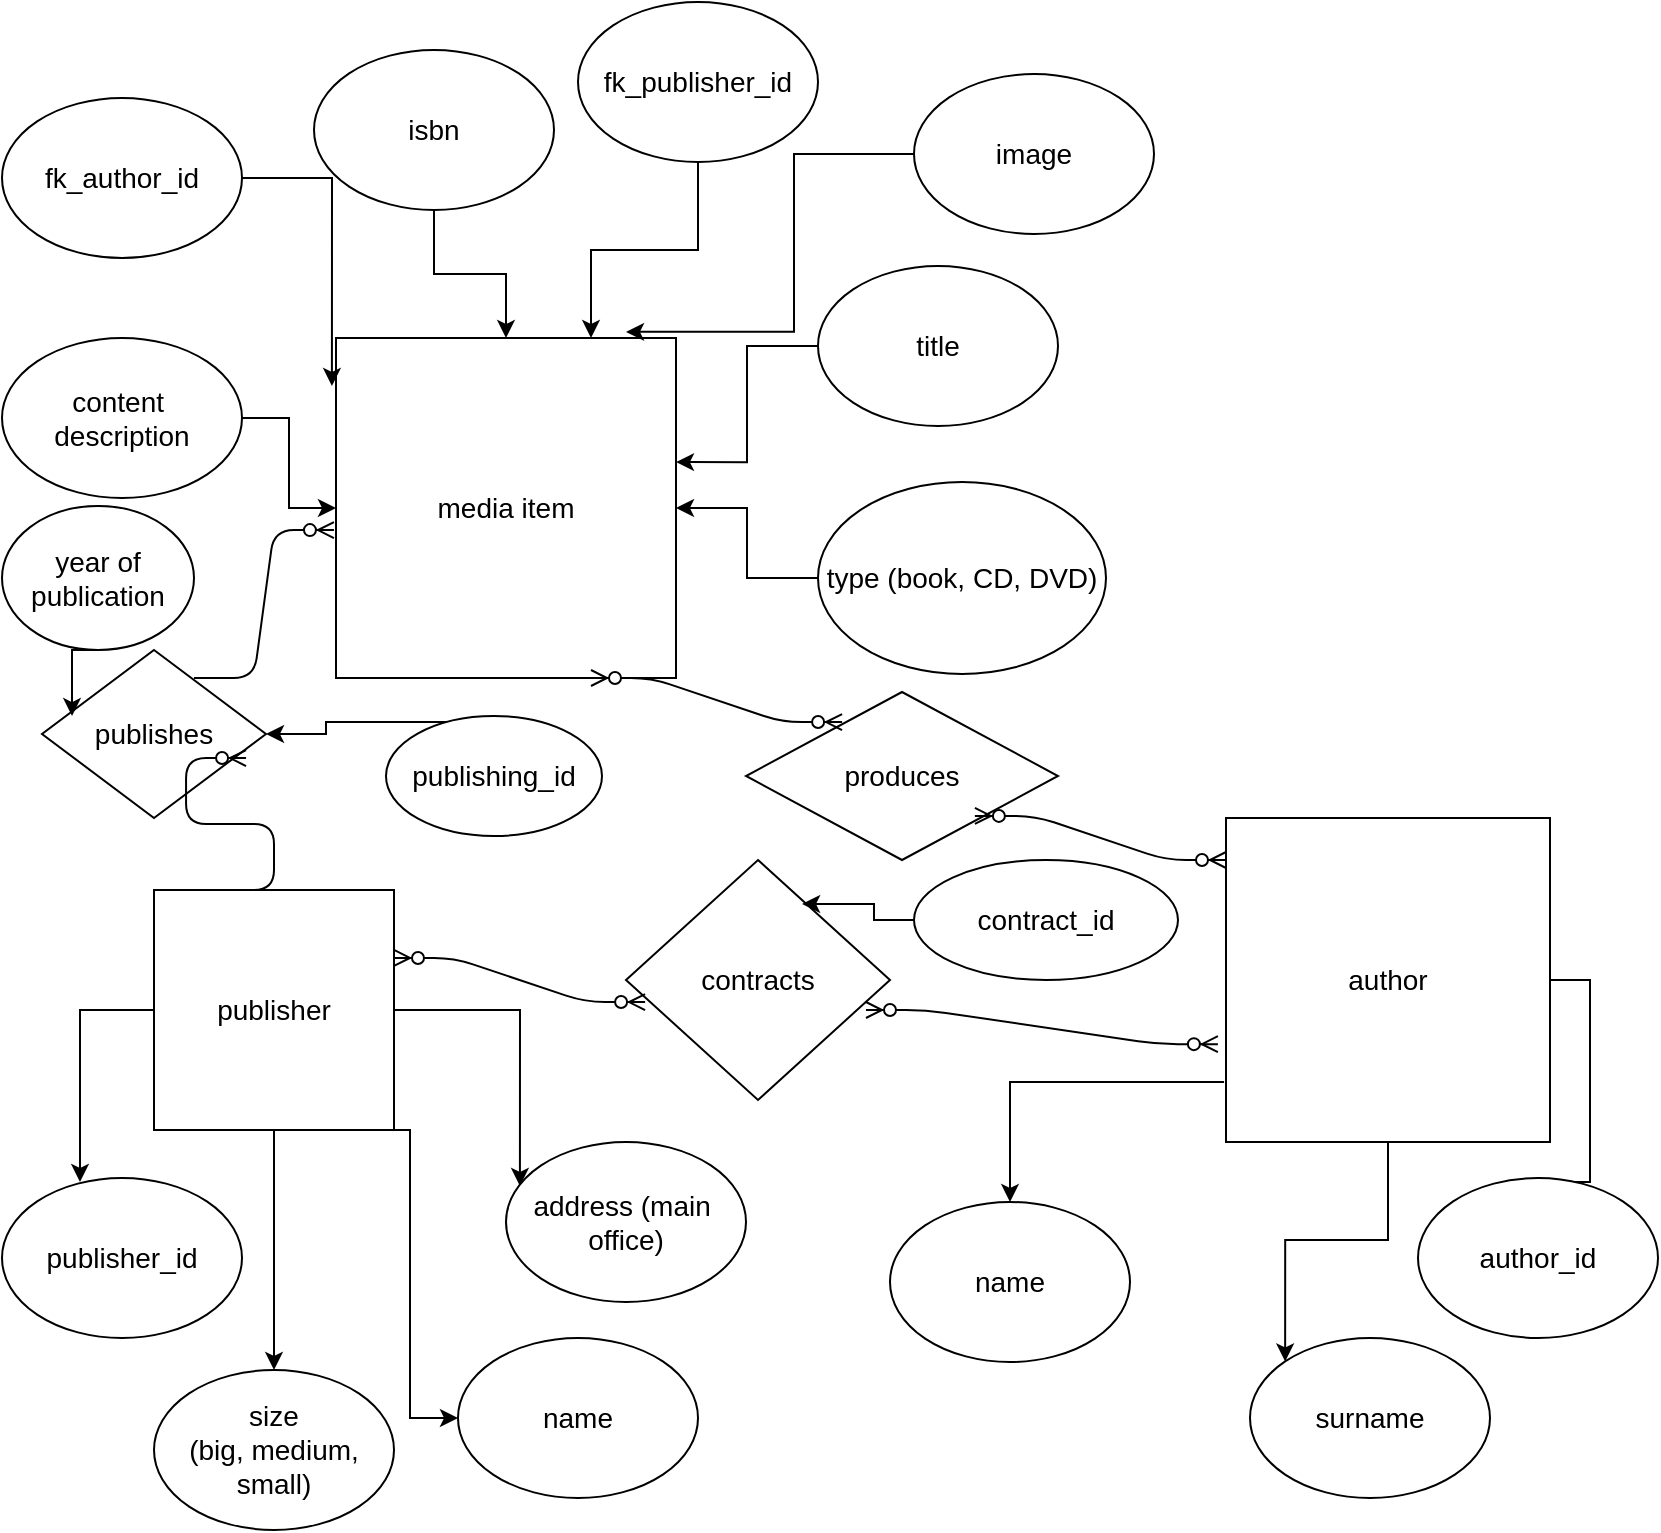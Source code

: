 <mxfile version="13.4.6" type="device"><diagram id="R2lEEEUBdFMjLlhIrx00" name="Page-1"><mxGraphModel dx="868" dy="492" grid="1" gridSize="12" guides="1" tooltips="1" connect="1" arrows="1" fold="1" page="1" pageScale="1" pageWidth="850" pageHeight="1100" math="0" shadow="0" extFonts="Permanent Marker^https://fonts.googleapis.com/css?family=Permanent+Marker"><root><mxCell id="0"/><mxCell id="1" parent="0"/><mxCell id="MElUdl5TMgQCZznI5CRr-1" value="media item" style="whiteSpace=wrap;html=1;aspect=fixed;fontSize=14;" parent="1" vertex="1"><mxGeometry x="179" y="180" width="170" height="170" as="geometry"/></mxCell><mxCell id="MElUdl5TMgQCZznI5CRr-36" style="edgeStyle=orthogonalEdgeStyle;rounded=0;orthogonalLoop=1;jettySize=auto;html=1;entryX=1;entryY=0.365;entryDx=0;entryDy=0;entryPerimeter=0;fontSize=14;" parent="1" source="MElUdl5TMgQCZznI5CRr-2" target="MElUdl5TMgQCZznI5CRr-1" edge="1"><mxGeometry relative="1" as="geometry"/></mxCell><mxCell id="MElUdl5TMgQCZznI5CRr-2" value="title" style="ellipse;whiteSpace=wrap;html=1;fontSize=14;" parent="1" vertex="1"><mxGeometry x="420" y="144" width="120" height="80" as="geometry"/></mxCell><mxCell id="MElUdl5TMgQCZznI5CRr-35" style="edgeStyle=orthogonalEdgeStyle;rounded=0;orthogonalLoop=1;jettySize=auto;html=1;entryX=0.853;entryY=-0.018;entryDx=0;entryDy=0;entryPerimeter=0;fontSize=14;" parent="1" source="MElUdl5TMgQCZznI5CRr-3" target="MElUdl5TMgQCZznI5CRr-1" edge="1"><mxGeometry relative="1" as="geometry"><Array as="points"><mxPoint x="408" y="88"/><mxPoint x="408" y="177"/></Array></mxGeometry></mxCell><mxCell id="MElUdl5TMgQCZznI5CRr-3" value="image" style="ellipse;whiteSpace=wrap;html=1;fontSize=14;" parent="1" vertex="1"><mxGeometry x="468" y="48" width="120" height="80" as="geometry"/></mxCell><mxCell id="MElUdl5TMgQCZznI5CRr-34" style="edgeStyle=orthogonalEdgeStyle;rounded=0;orthogonalLoop=1;jettySize=auto;html=1;fontSize=14;" parent="1" source="MElUdl5TMgQCZznI5CRr-4" target="MElUdl5TMgQCZznI5CRr-1" edge="1"><mxGeometry relative="1" as="geometry"/></mxCell><mxCell id="MElUdl5TMgQCZznI5CRr-4" value="isbn" style="ellipse;whiteSpace=wrap;html=1;fontSize=14;" parent="1" vertex="1"><mxGeometry x="168" y="36" width="120" height="80" as="geometry"/></mxCell><mxCell id="MElUdl5TMgQCZznI5CRr-33" style="edgeStyle=orthogonalEdgeStyle;rounded=0;orthogonalLoop=1;jettySize=auto;html=1;fontSize=14;entryX=-0.012;entryY=0.141;entryDx=0;entryDy=0;entryPerimeter=0;" parent="1" source="MElUdl5TMgQCZznI5CRr-5" target="MElUdl5TMgQCZznI5CRr-1" edge="1"><mxGeometry relative="1" as="geometry"><mxPoint x="168" y="204" as="targetPoint"/></mxGeometry></mxCell><mxCell id="MElUdl5TMgQCZznI5CRr-5" value="fk_author_id" style="ellipse;whiteSpace=wrap;html=1;fontSize=14;" parent="1" vertex="1"><mxGeometry x="12" y="60" width="120" height="80" as="geometry"/></mxCell><mxCell id="MElUdl5TMgQCZznI5CRr-45" style="edgeStyle=orthogonalEdgeStyle;rounded=0;orthogonalLoop=1;jettySize=auto;html=1;entryX=0;entryY=0;entryDx=0;entryDy=0;fontSize=14;" parent="1" source="MElUdl5TMgQCZznI5CRr-6" target="MElUdl5TMgQCZznI5CRr-23" edge="1"><mxGeometry relative="1" as="geometry"/></mxCell><mxCell id="MElUdl5TMgQCZznI5CRr-46" style="edgeStyle=orthogonalEdgeStyle;rounded=0;orthogonalLoop=1;jettySize=auto;html=1;fontSize=14;exitX=1;exitY=0.5;exitDx=0;exitDy=0;" parent="1" source="MElUdl5TMgQCZznI5CRr-6" target="MElUdl5TMgQCZznI5CRr-7" edge="1"><mxGeometry relative="1" as="geometry"><mxPoint x="840" y="576" as="targetPoint"/></mxGeometry></mxCell><mxCell id="MElUdl5TMgQCZznI5CRr-48" style="edgeStyle=orthogonalEdgeStyle;rounded=0;orthogonalLoop=1;jettySize=auto;html=1;fontSize=14;exitX=-0.006;exitY=0.815;exitDx=0;exitDy=0;exitPerimeter=0;entryX=0.5;entryY=0;entryDx=0;entryDy=0;" parent="1" source="MElUdl5TMgQCZznI5CRr-6" target="MElUdl5TMgQCZznI5CRr-8" edge="1"><mxGeometry relative="1" as="geometry"/></mxCell><mxCell id="MElUdl5TMgQCZznI5CRr-6" value="author" style="whiteSpace=wrap;html=1;aspect=fixed;fontSize=14;" parent="1" vertex="1"><mxGeometry x="624" y="420" width="162" height="162" as="geometry"/></mxCell><mxCell id="MElUdl5TMgQCZznI5CRr-7" value="author_id" style="ellipse;whiteSpace=wrap;html=1;fontSize=14;" parent="1" vertex="1"><mxGeometry x="720" y="600" width="120" height="80" as="geometry"/></mxCell><mxCell id="MElUdl5TMgQCZznI5CRr-8" value="name" style="ellipse;whiteSpace=wrap;html=1;fontSize=14;" parent="1" vertex="1"><mxGeometry x="456" y="612" width="120" height="80" as="geometry"/></mxCell><mxCell id="MElUdl5TMgQCZznI5CRr-41" style="edgeStyle=orthogonalEdgeStyle;rounded=0;orthogonalLoop=1;jettySize=auto;html=1;entryX=0.5;entryY=0;entryDx=0;entryDy=0;fontSize=14;" parent="1" source="MElUdl5TMgQCZznI5CRr-9" target="MElUdl5TMgQCZznI5CRr-29" edge="1"><mxGeometry relative="1" as="geometry"/></mxCell><mxCell id="MElUdl5TMgQCZznI5CRr-42" style="edgeStyle=orthogonalEdgeStyle;rounded=0;orthogonalLoop=1;jettySize=auto;html=1;entryX=0.325;entryY=0.025;entryDx=0;entryDy=0;entryPerimeter=0;fontSize=14;exitX=0;exitY=0.5;exitDx=0;exitDy=0;" parent="1" source="MElUdl5TMgQCZznI5CRr-9" target="MElUdl5TMgQCZznI5CRr-10" edge="1"><mxGeometry relative="1" as="geometry"/></mxCell><mxCell id="MElUdl5TMgQCZznI5CRr-43" style="edgeStyle=orthogonalEdgeStyle;rounded=0;orthogonalLoop=1;jettySize=auto;html=1;entryX=0;entryY=0.5;entryDx=0;entryDy=0;fontSize=14;exitX=0.75;exitY=1;exitDx=0;exitDy=0;" parent="1" source="MElUdl5TMgQCZznI5CRr-9" target="MElUdl5TMgQCZznI5CRr-11" edge="1"><mxGeometry relative="1" as="geometry"><Array as="points"><mxPoint x="216" y="576"/><mxPoint x="216" y="720"/></Array></mxGeometry></mxCell><mxCell id="MElUdl5TMgQCZznI5CRr-44" style="edgeStyle=orthogonalEdgeStyle;rounded=0;orthogonalLoop=1;jettySize=auto;html=1;entryX=0.058;entryY=0.275;entryDx=0;entryDy=0;entryPerimeter=0;fontSize=14;" parent="1" source="MElUdl5TMgQCZznI5CRr-9" target="MElUdl5TMgQCZznI5CRr-30" edge="1"><mxGeometry relative="1" as="geometry"/></mxCell><mxCell id="MElUdl5TMgQCZznI5CRr-9" value="publisher" style="whiteSpace=wrap;html=1;aspect=fixed;fontSize=14;" parent="1" vertex="1"><mxGeometry x="88" y="456" width="120" height="120" as="geometry"/></mxCell><mxCell id="MElUdl5TMgQCZznI5CRr-10" value="publisher_id" style="ellipse;whiteSpace=wrap;html=1;fontSize=14;" parent="1" vertex="1"><mxGeometry x="12" y="600" width="120" height="80" as="geometry"/></mxCell><mxCell id="MElUdl5TMgQCZznI5CRr-11" value="name" style="ellipse;whiteSpace=wrap;html=1;fontSize=14;" parent="1" vertex="1"><mxGeometry x="240" y="680" width="120" height="80" as="geometry"/></mxCell><mxCell id="MElUdl5TMgQCZznI5CRr-13" value="contracts" style="rhombus;whiteSpace=wrap;html=1;fontSize=14;" parent="1" vertex="1"><mxGeometry x="324" y="441" width="132" height="120" as="geometry"/></mxCell><mxCell id="MElUdl5TMgQCZznI5CRr-37" style="edgeStyle=orthogonalEdgeStyle;rounded=0;orthogonalLoop=1;jettySize=auto;html=1;fontSize=14;" parent="1" source="MElUdl5TMgQCZznI5CRr-15" target="MElUdl5TMgQCZznI5CRr-1" edge="1"><mxGeometry relative="1" as="geometry"/></mxCell><mxCell id="MElUdl5TMgQCZznI5CRr-15" value="type (book, CD, DVD)" style="ellipse;whiteSpace=wrap;html=1;fontSize=14;" parent="1" vertex="1"><mxGeometry x="420" y="252" width="144" height="96" as="geometry"/></mxCell><mxCell id="MElUdl5TMgQCZznI5CRr-32" style="edgeStyle=orthogonalEdgeStyle;rounded=0;orthogonalLoop=1;jettySize=auto;html=1;fontSize=14;" parent="1" source="MElUdl5TMgQCZznI5CRr-16" target="MElUdl5TMgQCZznI5CRr-1" edge="1"><mxGeometry relative="1" as="geometry"/></mxCell><mxCell id="MElUdl5TMgQCZznI5CRr-16" value="content&amp;nbsp;&lt;br&gt;description" style="ellipse;whiteSpace=wrap;html=1;fontSize=14;" parent="1" vertex="1"><mxGeometry x="12" y="180" width="120" height="80" as="geometry"/></mxCell><mxCell id="MElUdl5TMgQCZznI5CRr-18" value="publishes" style="rhombus;whiteSpace=wrap;html=1;fontSize=14;" parent="1" vertex="1"><mxGeometry x="32" y="336" width="112" height="84" as="geometry"/></mxCell><mxCell id="MElUdl5TMgQCZznI5CRr-21" value="" style="edgeStyle=entityRelationEdgeStyle;fontSize=12;html=1;endArrow=ERzeroToMany;endFill=1;entryX=0.911;entryY=0.643;entryDx=0;entryDy=0;entryPerimeter=0;exitX=0.25;exitY=0;exitDx=0;exitDy=0;" parent="1" source="MElUdl5TMgQCZznI5CRr-9" target="MElUdl5TMgQCZznI5CRr-18" edge="1"><mxGeometry width="100" height="100" relative="1" as="geometry"><mxPoint x="96" y="444" as="sourcePoint"/><mxPoint x="236" y="416" as="targetPoint"/></mxGeometry></mxCell><mxCell id="MElUdl5TMgQCZznI5CRr-22" value="" style="edgeStyle=entityRelationEdgeStyle;fontSize=12;html=1;endArrow=ERzeroToMany;endFill=1;entryX=-0.006;entryY=0.565;entryDx=0;entryDy=0;entryPerimeter=0;" parent="1" target="MElUdl5TMgQCZznI5CRr-1" edge="1"><mxGeometry width="100" height="100" relative="1" as="geometry"><mxPoint x="108" y="350" as="sourcePoint"/><mxPoint x="138" y="272" as="targetPoint"/></mxGeometry></mxCell><mxCell id="MElUdl5TMgQCZznI5CRr-23" value="surname" style="ellipse;whiteSpace=wrap;html=1;fontSize=14;" parent="1" vertex="1"><mxGeometry x="636" y="680" width="120" height="80" as="geometry"/></mxCell><mxCell id="MElUdl5TMgQCZznI5CRr-24" value="produces" style="rhombus;whiteSpace=wrap;html=1;fontSize=14;" parent="1" vertex="1"><mxGeometry x="384" y="357" width="156" height="84" as="geometry"/></mxCell><mxCell id="MElUdl5TMgQCZznI5CRr-25" value="" style="edgeStyle=entityRelationEdgeStyle;fontSize=12;html=1;endArrow=ERzeroToMany;endFill=1;startArrow=ERzeroToMany;exitX=0.75;exitY=1;exitDx=0;exitDy=0;entryX=0.308;entryY=0.179;entryDx=0;entryDy=0;entryPerimeter=0;" parent="1" source="MElUdl5TMgQCZznI5CRr-1" target="MElUdl5TMgQCZznI5CRr-24" edge="1"><mxGeometry width="100" height="100" relative="1" as="geometry"><mxPoint x="372" y="424" as="sourcePoint"/><mxPoint x="472" y="324" as="targetPoint"/></mxGeometry></mxCell><mxCell id="MElUdl5TMgQCZznI5CRr-26" value="" style="edgeStyle=entityRelationEdgeStyle;fontSize=12;html=1;endArrow=ERzeroToMany;endFill=1;startArrow=ERzeroToMany;exitX=0.75;exitY=1;exitDx=0;exitDy=0;entryX=0.308;entryY=0.179;entryDx=0;entryDy=0;entryPerimeter=0;" parent="1" edge="1"><mxGeometry width="100" height="100" relative="1" as="geometry"><mxPoint x="498.45" y="418.96" as="sourcePoint"/><mxPoint x="623.998" y="440.996" as="targetPoint"/></mxGeometry></mxCell><mxCell id="MElUdl5TMgQCZznI5CRr-27" value="" style="edgeStyle=entityRelationEdgeStyle;fontSize=12;html=1;endArrow=ERzeroToMany;endFill=1;startArrow=ERzeroToMany;exitX=0.75;exitY=1;exitDx=0;exitDy=0;entryX=0.308;entryY=0.179;entryDx=0;entryDy=0;entryPerimeter=0;" parent="1" edge="1"><mxGeometry width="100" height="100" relative="1" as="geometry"><mxPoint x="208" y="489.98" as="sourcePoint"/><mxPoint x="333.548" y="512.016" as="targetPoint"/></mxGeometry></mxCell><mxCell id="MElUdl5TMgQCZznI5CRr-28" value="" style="edgeStyle=entityRelationEdgeStyle;fontSize=12;html=1;endArrow=ERzeroToMany;endFill=1;startArrow=ERzeroToMany;entryX=-0.025;entryY=0.698;entryDx=0;entryDy=0;entryPerimeter=0;" parent="1" target="MElUdl5TMgQCZznI5CRr-6" edge="1"><mxGeometry width="100" height="100" relative="1" as="geometry"><mxPoint x="444" y="516" as="sourcePoint"/><mxPoint x="554.778" y="538.036" as="targetPoint"/></mxGeometry></mxCell><mxCell id="MElUdl5TMgQCZznI5CRr-29" value="size &lt;br&gt;(big, medium,&lt;br&gt;small)" style="ellipse;whiteSpace=wrap;html=1;fontSize=14;" parent="1" vertex="1"><mxGeometry x="88" y="696" width="120" height="80" as="geometry"/></mxCell><mxCell id="MElUdl5TMgQCZznI5CRr-30" value="address (main&amp;nbsp;&lt;br&gt;office)" style="ellipse;whiteSpace=wrap;html=1;fontSize=14;" parent="1" vertex="1"><mxGeometry x="264" y="582" width="120" height="80" as="geometry"/></mxCell><mxCell id="MElUdl5TMgQCZznI5CRr-39" style="edgeStyle=orthogonalEdgeStyle;rounded=0;orthogonalLoop=1;jettySize=auto;html=1;exitX=0.5;exitY=1;exitDx=0;exitDy=0;entryX=0.134;entryY=0.393;entryDx=0;entryDy=0;entryPerimeter=0;fontSize=14;" parent="1" source="MElUdl5TMgQCZznI5CRr-38" target="MElUdl5TMgQCZznI5CRr-18" edge="1"><mxGeometry relative="1" as="geometry"/></mxCell><mxCell id="MElUdl5TMgQCZznI5CRr-38" value="year of&lt;br&gt;publication" style="ellipse;whiteSpace=wrap;html=1;fontSize=14;" parent="1" vertex="1"><mxGeometry x="12" y="264" width="96" height="72" as="geometry"/></mxCell><mxCell id="F4vH5PeWIGNhyyTeim5_-2" style="edgeStyle=orthogonalEdgeStyle;rounded=0;orthogonalLoop=1;jettySize=auto;html=1;entryX=0.75;entryY=0;entryDx=0;entryDy=0;" parent="1" source="F4vH5PeWIGNhyyTeim5_-1" target="MElUdl5TMgQCZznI5CRr-1" edge="1"><mxGeometry relative="1" as="geometry"/></mxCell><mxCell id="F4vH5PeWIGNhyyTeim5_-1" value="fk_publisher_id" style="ellipse;whiteSpace=wrap;html=1;fontSize=14;" parent="1" vertex="1"><mxGeometry x="300" y="12" width="120" height="80" as="geometry"/></mxCell><mxCell id="F4vH5PeWIGNhyyTeim5_-4" style="edgeStyle=orthogonalEdgeStyle;rounded=0;orthogonalLoop=1;jettySize=auto;html=1;fontSize=14;" parent="1" source="F4vH5PeWIGNhyyTeim5_-3" target="MElUdl5TMgQCZznI5CRr-18" edge="1"><mxGeometry relative="1" as="geometry"><Array as="points"><mxPoint x="174" y="372"/><mxPoint x="174" y="378"/></Array></mxGeometry></mxCell><mxCell id="F4vH5PeWIGNhyyTeim5_-3" value="publishing_id" style="ellipse;whiteSpace=wrap;html=1;fontSize=14;" parent="1" vertex="1"><mxGeometry x="204" y="369" width="108" height="60" as="geometry"/></mxCell><mxCell id="x8JmqnrGIKk9kbFnuYiV-3" style="edgeStyle=orthogonalEdgeStyle;rounded=0;orthogonalLoop=1;jettySize=auto;html=1;exitX=0;exitY=0.5;exitDx=0;exitDy=0;entryX=0.667;entryY=0.183;entryDx=0;entryDy=0;entryPerimeter=0;fontSize=14;" parent="1" source="x8JmqnrGIKk9kbFnuYiV-1" target="MElUdl5TMgQCZznI5CRr-13" edge="1"><mxGeometry relative="1" as="geometry"/></mxCell><mxCell id="x8JmqnrGIKk9kbFnuYiV-1" value="contract_id" style="ellipse;whiteSpace=wrap;html=1;fontSize=14;" parent="1" vertex="1"><mxGeometry x="468" y="441" width="132" height="60" as="geometry"/></mxCell></root></mxGraphModel></diagram></mxfile>